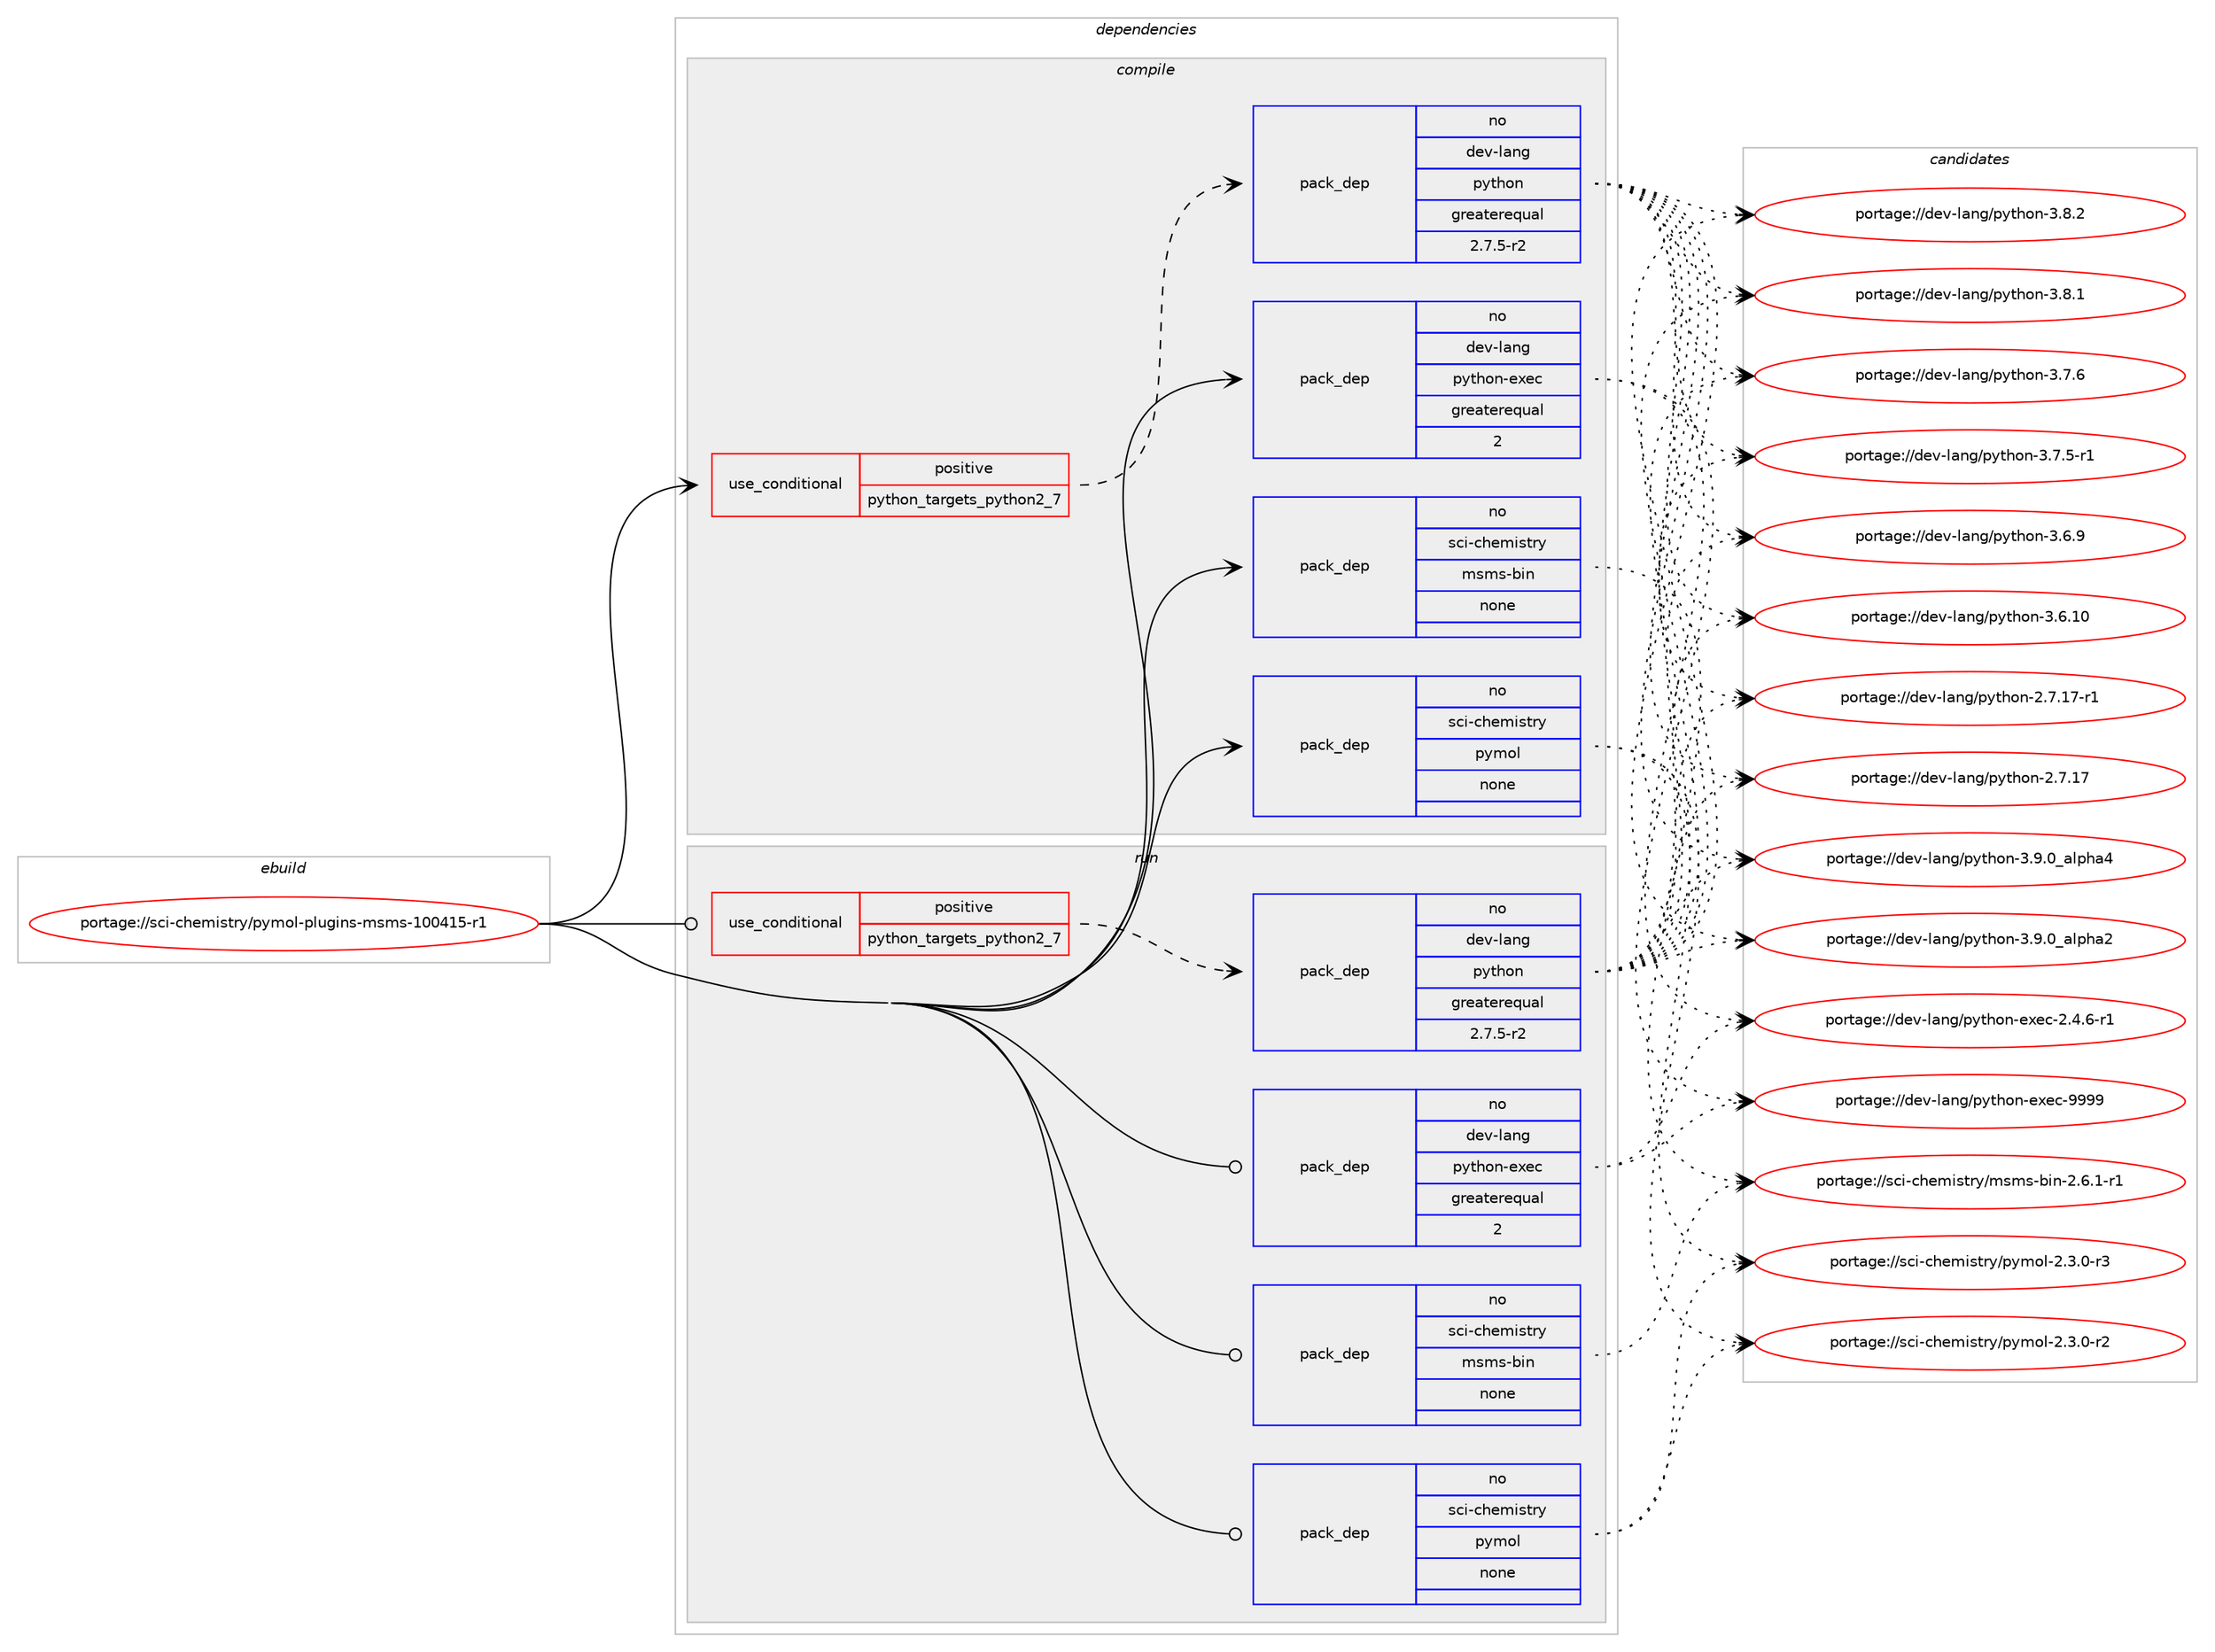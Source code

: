digraph prolog {

# *************
# Graph options
# *************

newrank=true;
concentrate=true;
compound=true;
graph [rankdir=LR,fontname=Helvetica,fontsize=10,ranksep=1.5];#, ranksep=2.5, nodesep=0.2];
edge  [arrowhead=vee];
node  [fontname=Helvetica,fontsize=10];

# **********
# The ebuild
# **********

subgraph cluster_leftcol {
color=gray;
rank=same;
label=<<i>ebuild</i>>;
id [label="portage://sci-chemistry/pymol-plugins-msms-100415-r1", color=red, width=4, href="../sci-chemistry/pymol-plugins-msms-100415-r1.svg"];
}

# ****************
# The dependencies
# ****************

subgraph cluster_midcol {
color=gray;
label=<<i>dependencies</i>>;
subgraph cluster_compile {
fillcolor="#eeeeee";
style=filled;
label=<<i>compile</i>>;
subgraph cond11150 {
dependency54704 [label=<<TABLE BORDER="0" CELLBORDER="1" CELLSPACING="0" CELLPADDING="4"><TR><TD ROWSPAN="3" CELLPADDING="10">use_conditional</TD></TR><TR><TD>positive</TD></TR><TR><TD>python_targets_python2_7</TD></TR></TABLE>>, shape=none, color=red];
subgraph pack42401 {
dependency54705 [label=<<TABLE BORDER="0" CELLBORDER="1" CELLSPACING="0" CELLPADDING="4" WIDTH="220"><TR><TD ROWSPAN="6" CELLPADDING="30">pack_dep</TD></TR><TR><TD WIDTH="110">no</TD></TR><TR><TD>dev-lang</TD></TR><TR><TD>python</TD></TR><TR><TD>greaterequal</TD></TR><TR><TD>2.7.5-r2</TD></TR></TABLE>>, shape=none, color=blue];
}
dependency54704:e -> dependency54705:w [weight=20,style="dashed",arrowhead="vee"];
}
id:e -> dependency54704:w [weight=20,style="solid",arrowhead="vee"];
subgraph pack42402 {
dependency54706 [label=<<TABLE BORDER="0" CELLBORDER="1" CELLSPACING="0" CELLPADDING="4" WIDTH="220"><TR><TD ROWSPAN="6" CELLPADDING="30">pack_dep</TD></TR><TR><TD WIDTH="110">no</TD></TR><TR><TD>dev-lang</TD></TR><TR><TD>python-exec</TD></TR><TR><TD>greaterequal</TD></TR><TR><TD>2</TD></TR></TABLE>>, shape=none, color=blue];
}
id:e -> dependency54706:w [weight=20,style="solid",arrowhead="vee"];
subgraph pack42403 {
dependency54707 [label=<<TABLE BORDER="0" CELLBORDER="1" CELLSPACING="0" CELLPADDING="4" WIDTH="220"><TR><TD ROWSPAN="6" CELLPADDING="30">pack_dep</TD></TR><TR><TD WIDTH="110">no</TD></TR><TR><TD>sci-chemistry</TD></TR><TR><TD>msms-bin</TD></TR><TR><TD>none</TD></TR><TR><TD></TD></TR></TABLE>>, shape=none, color=blue];
}
id:e -> dependency54707:w [weight=20,style="solid",arrowhead="vee"];
subgraph pack42404 {
dependency54708 [label=<<TABLE BORDER="0" CELLBORDER="1" CELLSPACING="0" CELLPADDING="4" WIDTH="220"><TR><TD ROWSPAN="6" CELLPADDING="30">pack_dep</TD></TR><TR><TD WIDTH="110">no</TD></TR><TR><TD>sci-chemistry</TD></TR><TR><TD>pymol</TD></TR><TR><TD>none</TD></TR><TR><TD></TD></TR></TABLE>>, shape=none, color=blue];
}
id:e -> dependency54708:w [weight=20,style="solid",arrowhead="vee"];
}
subgraph cluster_compileandrun {
fillcolor="#eeeeee";
style=filled;
label=<<i>compile and run</i>>;
}
subgraph cluster_run {
fillcolor="#eeeeee";
style=filled;
label=<<i>run</i>>;
subgraph cond11151 {
dependency54709 [label=<<TABLE BORDER="0" CELLBORDER="1" CELLSPACING="0" CELLPADDING="4"><TR><TD ROWSPAN="3" CELLPADDING="10">use_conditional</TD></TR><TR><TD>positive</TD></TR><TR><TD>python_targets_python2_7</TD></TR></TABLE>>, shape=none, color=red];
subgraph pack42405 {
dependency54710 [label=<<TABLE BORDER="0" CELLBORDER="1" CELLSPACING="0" CELLPADDING="4" WIDTH="220"><TR><TD ROWSPAN="6" CELLPADDING="30">pack_dep</TD></TR><TR><TD WIDTH="110">no</TD></TR><TR><TD>dev-lang</TD></TR><TR><TD>python</TD></TR><TR><TD>greaterequal</TD></TR><TR><TD>2.7.5-r2</TD></TR></TABLE>>, shape=none, color=blue];
}
dependency54709:e -> dependency54710:w [weight=20,style="dashed",arrowhead="vee"];
}
id:e -> dependency54709:w [weight=20,style="solid",arrowhead="odot"];
subgraph pack42406 {
dependency54711 [label=<<TABLE BORDER="0" CELLBORDER="1" CELLSPACING="0" CELLPADDING="4" WIDTH="220"><TR><TD ROWSPAN="6" CELLPADDING="30">pack_dep</TD></TR><TR><TD WIDTH="110">no</TD></TR><TR><TD>dev-lang</TD></TR><TR><TD>python-exec</TD></TR><TR><TD>greaterequal</TD></TR><TR><TD>2</TD></TR></TABLE>>, shape=none, color=blue];
}
id:e -> dependency54711:w [weight=20,style="solid",arrowhead="odot"];
subgraph pack42407 {
dependency54712 [label=<<TABLE BORDER="0" CELLBORDER="1" CELLSPACING="0" CELLPADDING="4" WIDTH="220"><TR><TD ROWSPAN="6" CELLPADDING="30">pack_dep</TD></TR><TR><TD WIDTH="110">no</TD></TR><TR><TD>sci-chemistry</TD></TR><TR><TD>msms-bin</TD></TR><TR><TD>none</TD></TR><TR><TD></TD></TR></TABLE>>, shape=none, color=blue];
}
id:e -> dependency54712:w [weight=20,style="solid",arrowhead="odot"];
subgraph pack42408 {
dependency54713 [label=<<TABLE BORDER="0" CELLBORDER="1" CELLSPACING="0" CELLPADDING="4" WIDTH="220"><TR><TD ROWSPAN="6" CELLPADDING="30">pack_dep</TD></TR><TR><TD WIDTH="110">no</TD></TR><TR><TD>sci-chemistry</TD></TR><TR><TD>pymol</TD></TR><TR><TD>none</TD></TR><TR><TD></TD></TR></TABLE>>, shape=none, color=blue];
}
id:e -> dependency54713:w [weight=20,style="solid",arrowhead="odot"];
}
}

# **************
# The candidates
# **************

subgraph cluster_choices {
rank=same;
color=gray;
label=<<i>candidates</i>>;

subgraph choice42401 {
color=black;
nodesep=1;
choice10010111845108971101034711212111610411111045514657464895971081121049752 [label="portage://dev-lang/python-3.9.0_alpha4", color=red, width=4,href="../dev-lang/python-3.9.0_alpha4.svg"];
choice10010111845108971101034711212111610411111045514657464895971081121049750 [label="portage://dev-lang/python-3.9.0_alpha2", color=red, width=4,href="../dev-lang/python-3.9.0_alpha2.svg"];
choice100101118451089711010347112121116104111110455146564650 [label="portage://dev-lang/python-3.8.2", color=red, width=4,href="../dev-lang/python-3.8.2.svg"];
choice100101118451089711010347112121116104111110455146564649 [label="portage://dev-lang/python-3.8.1", color=red, width=4,href="../dev-lang/python-3.8.1.svg"];
choice100101118451089711010347112121116104111110455146554654 [label="portage://dev-lang/python-3.7.6", color=red, width=4,href="../dev-lang/python-3.7.6.svg"];
choice1001011184510897110103471121211161041111104551465546534511449 [label="portage://dev-lang/python-3.7.5-r1", color=red, width=4,href="../dev-lang/python-3.7.5-r1.svg"];
choice100101118451089711010347112121116104111110455146544657 [label="portage://dev-lang/python-3.6.9", color=red, width=4,href="../dev-lang/python-3.6.9.svg"];
choice10010111845108971101034711212111610411111045514654464948 [label="portage://dev-lang/python-3.6.10", color=red, width=4,href="../dev-lang/python-3.6.10.svg"];
choice100101118451089711010347112121116104111110455046554649554511449 [label="portage://dev-lang/python-2.7.17-r1", color=red, width=4,href="../dev-lang/python-2.7.17-r1.svg"];
choice10010111845108971101034711212111610411111045504655464955 [label="portage://dev-lang/python-2.7.17", color=red, width=4,href="../dev-lang/python-2.7.17.svg"];
dependency54705:e -> choice10010111845108971101034711212111610411111045514657464895971081121049752:w [style=dotted,weight="100"];
dependency54705:e -> choice10010111845108971101034711212111610411111045514657464895971081121049750:w [style=dotted,weight="100"];
dependency54705:e -> choice100101118451089711010347112121116104111110455146564650:w [style=dotted,weight="100"];
dependency54705:e -> choice100101118451089711010347112121116104111110455146564649:w [style=dotted,weight="100"];
dependency54705:e -> choice100101118451089711010347112121116104111110455146554654:w [style=dotted,weight="100"];
dependency54705:e -> choice1001011184510897110103471121211161041111104551465546534511449:w [style=dotted,weight="100"];
dependency54705:e -> choice100101118451089711010347112121116104111110455146544657:w [style=dotted,weight="100"];
dependency54705:e -> choice10010111845108971101034711212111610411111045514654464948:w [style=dotted,weight="100"];
dependency54705:e -> choice100101118451089711010347112121116104111110455046554649554511449:w [style=dotted,weight="100"];
dependency54705:e -> choice10010111845108971101034711212111610411111045504655464955:w [style=dotted,weight="100"];
}
subgraph choice42402 {
color=black;
nodesep=1;
choice10010111845108971101034711212111610411111045101120101994557575757 [label="portage://dev-lang/python-exec-9999", color=red, width=4,href="../dev-lang/python-exec-9999.svg"];
choice10010111845108971101034711212111610411111045101120101994550465246544511449 [label="portage://dev-lang/python-exec-2.4.6-r1", color=red, width=4,href="../dev-lang/python-exec-2.4.6-r1.svg"];
dependency54706:e -> choice10010111845108971101034711212111610411111045101120101994557575757:w [style=dotted,weight="100"];
dependency54706:e -> choice10010111845108971101034711212111610411111045101120101994550465246544511449:w [style=dotted,weight="100"];
}
subgraph choice42403 {
color=black;
nodesep=1;
choice1159910545991041011091051151161141214710911510911545981051104550465446494511449 [label="portage://sci-chemistry/msms-bin-2.6.1-r1", color=red, width=4,href="../sci-chemistry/msms-bin-2.6.1-r1.svg"];
dependency54707:e -> choice1159910545991041011091051151161141214710911510911545981051104550465446494511449:w [style=dotted,weight="100"];
}
subgraph choice42404 {
color=black;
nodesep=1;
choice115991054599104101109105115116114121471121211091111084550465146484511451 [label="portage://sci-chemistry/pymol-2.3.0-r3", color=red, width=4,href="../sci-chemistry/pymol-2.3.0-r3.svg"];
choice115991054599104101109105115116114121471121211091111084550465146484511450 [label="portage://sci-chemistry/pymol-2.3.0-r2", color=red, width=4,href="../sci-chemistry/pymol-2.3.0-r2.svg"];
dependency54708:e -> choice115991054599104101109105115116114121471121211091111084550465146484511451:w [style=dotted,weight="100"];
dependency54708:e -> choice115991054599104101109105115116114121471121211091111084550465146484511450:w [style=dotted,weight="100"];
}
subgraph choice42405 {
color=black;
nodesep=1;
choice10010111845108971101034711212111610411111045514657464895971081121049752 [label="portage://dev-lang/python-3.9.0_alpha4", color=red, width=4,href="../dev-lang/python-3.9.0_alpha4.svg"];
choice10010111845108971101034711212111610411111045514657464895971081121049750 [label="portage://dev-lang/python-3.9.0_alpha2", color=red, width=4,href="../dev-lang/python-3.9.0_alpha2.svg"];
choice100101118451089711010347112121116104111110455146564650 [label="portage://dev-lang/python-3.8.2", color=red, width=4,href="../dev-lang/python-3.8.2.svg"];
choice100101118451089711010347112121116104111110455146564649 [label="portage://dev-lang/python-3.8.1", color=red, width=4,href="../dev-lang/python-3.8.1.svg"];
choice100101118451089711010347112121116104111110455146554654 [label="portage://dev-lang/python-3.7.6", color=red, width=4,href="../dev-lang/python-3.7.6.svg"];
choice1001011184510897110103471121211161041111104551465546534511449 [label="portage://dev-lang/python-3.7.5-r1", color=red, width=4,href="../dev-lang/python-3.7.5-r1.svg"];
choice100101118451089711010347112121116104111110455146544657 [label="portage://dev-lang/python-3.6.9", color=red, width=4,href="../dev-lang/python-3.6.9.svg"];
choice10010111845108971101034711212111610411111045514654464948 [label="portage://dev-lang/python-3.6.10", color=red, width=4,href="../dev-lang/python-3.6.10.svg"];
choice100101118451089711010347112121116104111110455046554649554511449 [label="portage://dev-lang/python-2.7.17-r1", color=red, width=4,href="../dev-lang/python-2.7.17-r1.svg"];
choice10010111845108971101034711212111610411111045504655464955 [label="portage://dev-lang/python-2.7.17", color=red, width=4,href="../dev-lang/python-2.7.17.svg"];
dependency54710:e -> choice10010111845108971101034711212111610411111045514657464895971081121049752:w [style=dotted,weight="100"];
dependency54710:e -> choice10010111845108971101034711212111610411111045514657464895971081121049750:w [style=dotted,weight="100"];
dependency54710:e -> choice100101118451089711010347112121116104111110455146564650:w [style=dotted,weight="100"];
dependency54710:e -> choice100101118451089711010347112121116104111110455146564649:w [style=dotted,weight="100"];
dependency54710:e -> choice100101118451089711010347112121116104111110455146554654:w [style=dotted,weight="100"];
dependency54710:e -> choice1001011184510897110103471121211161041111104551465546534511449:w [style=dotted,weight="100"];
dependency54710:e -> choice100101118451089711010347112121116104111110455146544657:w [style=dotted,weight="100"];
dependency54710:e -> choice10010111845108971101034711212111610411111045514654464948:w [style=dotted,weight="100"];
dependency54710:e -> choice100101118451089711010347112121116104111110455046554649554511449:w [style=dotted,weight="100"];
dependency54710:e -> choice10010111845108971101034711212111610411111045504655464955:w [style=dotted,weight="100"];
}
subgraph choice42406 {
color=black;
nodesep=1;
choice10010111845108971101034711212111610411111045101120101994557575757 [label="portage://dev-lang/python-exec-9999", color=red, width=4,href="../dev-lang/python-exec-9999.svg"];
choice10010111845108971101034711212111610411111045101120101994550465246544511449 [label="portage://dev-lang/python-exec-2.4.6-r1", color=red, width=4,href="../dev-lang/python-exec-2.4.6-r1.svg"];
dependency54711:e -> choice10010111845108971101034711212111610411111045101120101994557575757:w [style=dotted,weight="100"];
dependency54711:e -> choice10010111845108971101034711212111610411111045101120101994550465246544511449:w [style=dotted,weight="100"];
}
subgraph choice42407 {
color=black;
nodesep=1;
choice1159910545991041011091051151161141214710911510911545981051104550465446494511449 [label="portage://sci-chemistry/msms-bin-2.6.1-r1", color=red, width=4,href="../sci-chemistry/msms-bin-2.6.1-r1.svg"];
dependency54712:e -> choice1159910545991041011091051151161141214710911510911545981051104550465446494511449:w [style=dotted,weight="100"];
}
subgraph choice42408 {
color=black;
nodesep=1;
choice115991054599104101109105115116114121471121211091111084550465146484511451 [label="portage://sci-chemistry/pymol-2.3.0-r3", color=red, width=4,href="../sci-chemistry/pymol-2.3.0-r3.svg"];
choice115991054599104101109105115116114121471121211091111084550465146484511450 [label="portage://sci-chemistry/pymol-2.3.0-r2", color=red, width=4,href="../sci-chemistry/pymol-2.3.0-r2.svg"];
dependency54713:e -> choice115991054599104101109105115116114121471121211091111084550465146484511451:w [style=dotted,weight="100"];
dependency54713:e -> choice115991054599104101109105115116114121471121211091111084550465146484511450:w [style=dotted,weight="100"];
}
}

}
